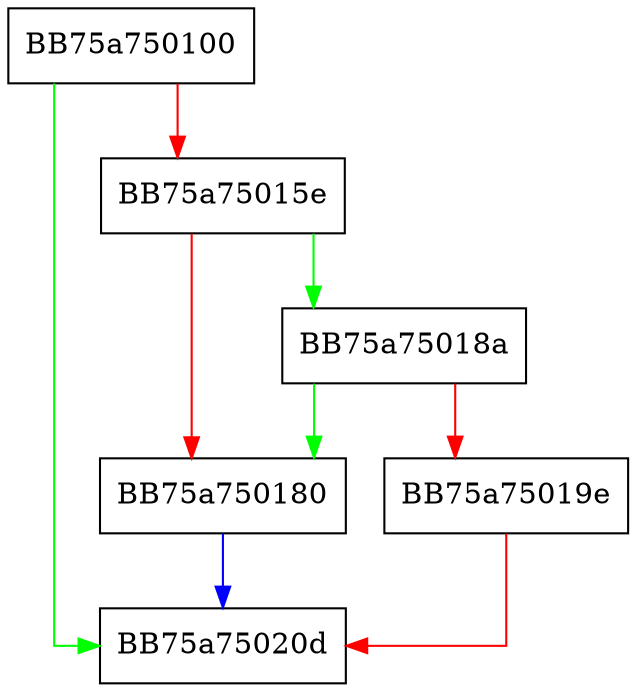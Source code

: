digraph Attach {
  node [shape="box"];
  graph [splines=ortho];
  BB75a750100 -> BB75a75020d [color="green"];
  BB75a750100 -> BB75a75015e [color="red"];
  BB75a75015e -> BB75a75018a [color="green"];
  BB75a75015e -> BB75a750180 [color="red"];
  BB75a750180 -> BB75a75020d [color="blue"];
  BB75a75018a -> BB75a750180 [color="green"];
  BB75a75018a -> BB75a75019e [color="red"];
  BB75a75019e -> BB75a75020d [color="red"];
}